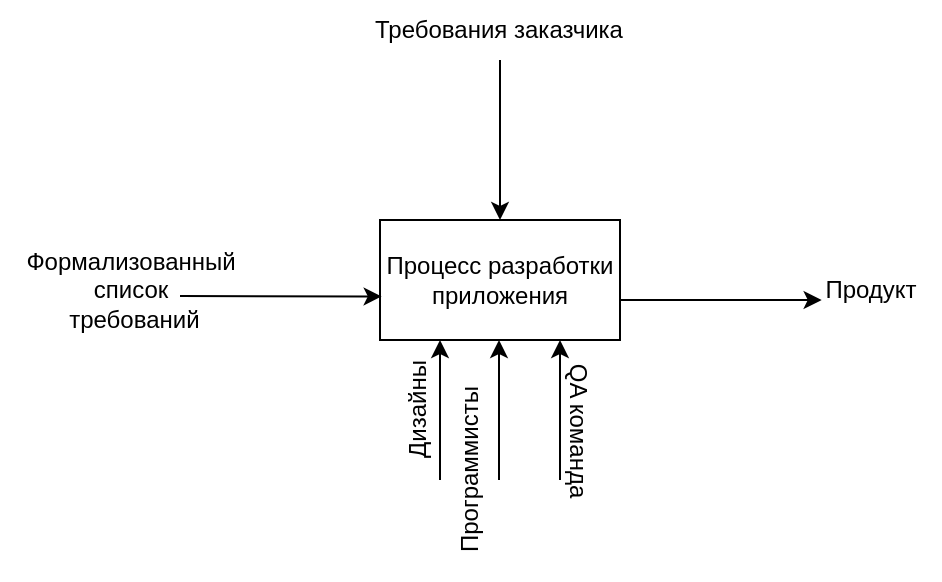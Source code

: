 <mxfile version="20.5.3" type="github" pages="8">
  <diagram id="cBB_ooI5ivimc5093uBY" name="A-0">
    <mxGraphModel dx="1038" dy="617" grid="1" gridSize="10" guides="1" tooltips="1" connect="1" arrows="1" fold="1" page="1" pageScale="1" pageWidth="827" pageHeight="1169" math="0" shadow="0">
      <root>
        <mxCell id="0" />
        <mxCell id="1" parent="0" />
        <mxCell id="PmN94VGZIEsuzir1u8pL-1" value="Процесс разработки приложения" style="rounded=0;whiteSpace=wrap;html=1;" parent="1" vertex="1">
          <mxGeometry x="330" y="230" width="120" height="60" as="geometry" />
        </mxCell>
        <mxCell id="PmN94VGZIEsuzir1u8pL-2" value="" style="endArrow=classic;html=1;rounded=1;entryX=0.007;entryY=0.637;entryDx=0;entryDy=0;entryPerimeter=0;" parent="1" target="PmN94VGZIEsuzir1u8pL-1" edge="1">
          <mxGeometry width="50" height="50" relative="1" as="geometry">
            <mxPoint x="230" y="268" as="sourcePoint" />
            <mxPoint x="440" y="290" as="targetPoint" />
          </mxGeometry>
        </mxCell>
        <mxCell id="PmN94VGZIEsuzir1u8pL-3" value="" style="endArrow=classic;html=1;rounded=1;entryX=0.007;entryY=0.637;entryDx=0;entryDy=0;entryPerimeter=0;" parent="1" edge="1">
          <mxGeometry width="50" height="50" relative="1" as="geometry">
            <mxPoint x="450" y="270" as="sourcePoint" />
            <mxPoint x="550.84" y="270" as="targetPoint" />
          </mxGeometry>
        </mxCell>
        <mxCell id="w-YKScogB9hYhl6RxX-A-1" value="" style="endArrow=classic;html=1;rounded=1;" parent="1" target="PmN94VGZIEsuzir1u8pL-1" edge="1">
          <mxGeometry width="50" height="50" relative="1" as="geometry">
            <mxPoint x="390" y="150" as="sourcePoint" />
            <mxPoint x="440" y="290" as="targetPoint" />
          </mxGeometry>
        </mxCell>
        <mxCell id="w-YKScogB9hYhl6RxX-A-2" value="" style="endArrow=classic;html=1;rounded=1;entryX=0.25;entryY=1;entryDx=0;entryDy=0;" parent="1" target="PmN94VGZIEsuzir1u8pL-1" edge="1">
          <mxGeometry width="50" height="50" relative="1" as="geometry">
            <mxPoint x="360" y="360" as="sourcePoint" />
            <mxPoint x="440" y="290" as="targetPoint" />
          </mxGeometry>
        </mxCell>
        <mxCell id="xxgmXhsjmGh9IjNg19SC-1" value="" style="endArrow=classic;html=1;rounded=1;entryX=0.25;entryY=1;entryDx=0;entryDy=0;" parent="1" edge="1">
          <mxGeometry width="50" height="50" relative="1" as="geometry">
            <mxPoint x="389.5" y="360" as="sourcePoint" />
            <mxPoint x="389.5" y="290" as="targetPoint" />
          </mxGeometry>
        </mxCell>
        <mxCell id="xxgmXhsjmGh9IjNg19SC-2" value="" style="endArrow=classic;html=1;rounded=1;entryX=0.25;entryY=1;entryDx=0;entryDy=0;" parent="1" edge="1">
          <mxGeometry width="50" height="50" relative="1" as="geometry">
            <mxPoint x="420" y="360" as="sourcePoint" />
            <mxPoint x="420" y="290" as="targetPoint" />
          </mxGeometry>
        </mxCell>
        <mxCell id="xxgmXhsjmGh9IjNg19SC-3" value="Требования заказчика" style="text;html=1;resizable=0;autosize=1;align=center;verticalAlign=middle;points=[];fillColor=none;strokeColor=none;rounded=0;" parent="1" vertex="1">
          <mxGeometry x="314" y="120" width="150" height="30" as="geometry" />
        </mxCell>
        <mxCell id="8Try-7jjwi9tiFTFW-lt-1" value="Формализованный&lt;br&gt;список&lt;br&gt;&amp;nbsp;требований" style="text;html=1;resizable=0;autosize=1;align=center;verticalAlign=middle;points=[];fillColor=none;strokeColor=none;rounded=0;" parent="1" vertex="1">
          <mxGeometry x="140" y="235" width="130" height="60" as="geometry" />
        </mxCell>
        <mxCell id="8Try-7jjwi9tiFTFW-lt-2" value="Продукт" style="text;html=1;resizable=0;autosize=1;align=center;verticalAlign=middle;points=[];fillColor=none;strokeColor=none;rounded=0;" parent="1" vertex="1">
          <mxGeometry x="540" y="250" width="70" height="30" as="geometry" />
        </mxCell>
        <mxCell id="gN8jWrqu2V_oI239ibXL-1" value="Дизайны" style="text;html=1;resizable=0;autosize=1;align=center;verticalAlign=middle;points=[];fillColor=none;strokeColor=none;rounded=0;rotation=270;" parent="1" vertex="1">
          <mxGeometry x="314" y="310" width="70" height="30" as="geometry" />
        </mxCell>
        <mxCell id="oACteAqC0q3sRl8sDnLm-1" value="Программисты" style="text;html=1;resizable=0;autosize=1;align=center;verticalAlign=middle;points=[];fillColor=none;strokeColor=none;rounded=0;rotation=270;" parent="1" vertex="1">
          <mxGeometry x="320" y="340" width="110" height="30" as="geometry" />
        </mxCell>
        <mxCell id="oACteAqC0q3sRl8sDnLm-3" value="QA команда" style="text;html=1;resizable=0;autosize=1;align=center;verticalAlign=middle;points=[];fillColor=none;strokeColor=none;rounded=0;rotation=90;" parent="1" vertex="1">
          <mxGeometry x="384" y="320" width="90" height="30" as="geometry" />
        </mxCell>
      </root>
    </mxGraphModel>
  </diagram>
  <diagram id="d5x8dhA6pELKXG6CopPJ" name="A0">
    <mxGraphModel dx="1038" dy="1786" grid="1" gridSize="10" guides="1" tooltips="1" connect="1" arrows="1" fold="1" page="1" pageScale="1" pageWidth="1327" pageHeight="1169" math="0" shadow="0">
      <root>
        <mxCell id="0" />
        <mxCell id="1" parent="0" />
        <mxCell id="j6syIAILMl9BRk4zmWQf-1" value="Oбсуждение и планирование&lt;br&gt;&amp;nbsp; &amp;nbsp; &amp;nbsp; &amp;nbsp; &amp;nbsp; &amp;nbsp; &amp;nbsp; &amp;nbsp; &amp;nbsp; &amp;nbsp; &amp;nbsp; &amp;nbsp; &amp;nbsp; &amp;nbsp; 1" style="rounded=0;whiteSpace=wrap;html=1;" parent="1" vertex="1">
          <mxGeometry x="120" y="-1060" width="120" height="60" as="geometry" />
        </mxCell>
        <mxCell id="YUuOF8b1A90oDXZzr_tI-2" value="" style="endArrow=classic;html=1;rounded=0;entryX=0.337;entryY=-0.027;entryDx=0;entryDy=0;entryPerimeter=0;" parent="1" target="j6syIAILMl9BRk4zmWQf-1" edge="1">
          <mxGeometry width="50" height="50" relative="1" as="geometry">
            <mxPoint x="160" y="-1120" as="sourcePoint" />
            <mxPoint x="440" y="-870" as="targetPoint" />
          </mxGeometry>
        </mxCell>
        <mxCell id="YUuOF8b1A90oDXZzr_tI-5" value="Дизайн и интерфейс приложения&lt;br&gt;&amp;nbsp; &amp;nbsp; &amp;nbsp; &amp;nbsp; &amp;nbsp; &amp;nbsp; &amp;nbsp; &amp;nbsp; &amp;nbsp; &amp;nbsp; &amp;nbsp; &amp;nbsp; &amp;nbsp; &amp;nbsp; 2" style="rounded=0;whiteSpace=wrap;html=1;" parent="1" vertex="1">
          <mxGeometry x="310" y="-990" width="120" height="60" as="geometry" />
        </mxCell>
        <mxCell id="YUuOF8b1A90oDXZzr_tI-6" value="" style="endArrow=classic;html=1;rounded=1;exitX=1;exitY=0.5;exitDx=0;exitDy=0;entryX=-0.007;entryY=0.373;entryDx=0;entryDy=0;entryPerimeter=0;" parent="1" source="j6syIAILMl9BRk4zmWQf-1" target="YUuOF8b1A90oDXZzr_tI-5" edge="1">
          <mxGeometry width="50" height="50" relative="1" as="geometry">
            <mxPoint x="390" y="-820" as="sourcePoint" />
            <mxPoint x="440" y="-870" as="targetPoint" />
            <Array as="points">
              <mxPoint x="270" y="-1030" />
              <mxPoint x="270" y="-968" />
            </Array>
          </mxGeometry>
        </mxCell>
        <mxCell id="YUuOF8b1A90oDXZzr_tI-8" value="" style="endArrow=classic;html=1;rounded=1;" parent="1" edge="1">
          <mxGeometry width="50" height="50" relative="1" as="geometry">
            <mxPoint x="369.5" y="-1110" as="sourcePoint" />
            <mxPoint x="369.5" y="-990" as="targetPoint" />
          </mxGeometry>
        </mxCell>
        <mxCell id="YUuOF8b1A90oDXZzr_tI-38" style="edgeStyle=orthogonalEdgeStyle;rounded=1;orthogonalLoop=1;jettySize=auto;html=1;entryX=0;entryY=0.25;entryDx=0;entryDy=0;fontSize=10;" parent="1" source="YUuOF8b1A90oDXZzr_tI-9" target="YUuOF8b1A90oDXZzr_tI-17" edge="1">
          <mxGeometry relative="1" as="geometry">
            <Array as="points">
              <mxPoint x="620" y="-960" />
              <mxPoint x="620" y="-835" />
            </Array>
          </mxGeometry>
        </mxCell>
        <mxCell id="YUuOF8b1A90oDXZzr_tI-9" value="Дизайн архитектуры приложения&lt;br&gt;&amp;nbsp; &amp;nbsp; &amp;nbsp; &amp;nbsp; &amp;nbsp; &amp;nbsp; &amp;nbsp; &amp;nbsp; &amp;nbsp; &amp;nbsp; &amp;nbsp; &amp;nbsp; &amp;nbsp; &amp;nbsp; &amp;nbsp; 3" style="rounded=0;whiteSpace=wrap;html=1;" parent="1" vertex="1">
          <mxGeometry x="490" y="-990" width="120" height="60" as="geometry" />
        </mxCell>
        <mxCell id="YUuOF8b1A90oDXZzr_tI-12" value="" style="endArrow=none;html=1;rounded=0;" parent="1" edge="1">
          <mxGeometry width="50" height="50" relative="1" as="geometry">
            <mxPoint x="160" y="-1110" as="sourcePoint" />
            <mxPoint x="370" y="-1110" as="targetPoint" />
          </mxGeometry>
        </mxCell>
        <mxCell id="YUuOF8b1A90oDXZzr_tI-13" value="" style="endArrow=classic;html=1;rounded=1;edgeStyle=orthogonalEdgeStyle;" parent="1" edge="1">
          <mxGeometry width="50" height="50" relative="1" as="geometry">
            <mxPoint x="370" y="-1110" as="sourcePoint" />
            <mxPoint x="690" y="-850" as="targetPoint" />
            <Array as="points">
              <mxPoint x="660" y="-1110" />
              <mxPoint x="660" y="-1110" />
            </Array>
          </mxGeometry>
        </mxCell>
        <mxCell id="YUuOF8b1A90oDXZzr_tI-17" value="Рассмотрение и утверждение дизайнов&lt;br&gt;&amp;nbsp; &amp;nbsp; &amp;nbsp; &amp;nbsp; &amp;nbsp; &amp;nbsp; &amp;nbsp; &amp;nbsp; &amp;nbsp; &amp;nbsp; &amp;nbsp; &amp;nbsp; &amp;nbsp; &amp;nbsp; &amp;nbsp; 4" style="rounded=0;whiteSpace=wrap;html=1;" parent="1" vertex="1">
          <mxGeometry x="640" y="-850" width="120" height="60" as="geometry" />
        </mxCell>
        <mxCell id="YUuOF8b1A90oDXZzr_tI-18" value="" style="endArrow=classic;html=1;rounded=1;exitX=1;exitY=0.5;exitDx=0;exitDy=0;entryX=0;entryY=0.5;entryDx=0;entryDy=0;" parent="1" target="YUuOF8b1A90oDXZzr_tI-17" edge="1">
          <mxGeometry width="50" height="50" relative="1" as="geometry">
            <mxPoint x="430" y="-950" as="sourcePoint" />
            <mxPoint x="509.16" y="-887.62" as="targetPoint" />
            <Array as="points">
              <mxPoint x="470" y="-950" />
              <mxPoint x="470" y="-820" />
            </Array>
          </mxGeometry>
        </mxCell>
        <mxCell id="YUuOF8b1A90oDXZzr_tI-20" value="" style="endArrow=classic;html=1;rounded=0;exitX=1;exitY=0.5;exitDx=0;exitDy=0;edgeStyle=orthogonalEdgeStyle;entryX=0.44;entryY=1.047;entryDx=0;entryDy=0;entryPerimeter=0;" parent="1" source="YUuOF8b1A90oDXZzr_tI-17" target="YUuOF8b1A90oDXZzr_tI-5" edge="1">
          <mxGeometry width="50" height="50" relative="1" as="geometry">
            <mxPoint x="770" y="-800" as="sourcePoint" />
            <mxPoint x="370" y="-750" as="targetPoint" />
            <Array as="points">
              <mxPoint x="760" y="-800" />
              <mxPoint x="820" y="-800" />
              <mxPoint x="820" y="-750" />
              <mxPoint x="363" y="-750" />
            </Array>
          </mxGeometry>
        </mxCell>
        <mxCell id="YUuOF8b1A90oDXZzr_tI-26" value="Изменения" style="text;html=1;resizable=0;autosize=1;align=center;verticalAlign=middle;points=[];fillColor=none;strokeColor=none;rounded=0;" parent="1" vertex="1">
          <mxGeometry x="350" y="-820" width="90" height="30" as="geometry" />
        </mxCell>
        <mxCell id="YUuOF8b1A90oDXZzr_tI-29" value="" style="endArrow=classic;html=1;exitX=1;exitY=0.25;exitDx=0;exitDy=0;rounded=1;entryX=0.981;entryY=1.127;entryDx=0;entryDy=0;entryPerimeter=0;" parent="1" source="YUuOF8b1A90oDXZzr_tI-17" target="YUuOF8b1A90oDXZzr_tI-30" edge="1">
          <mxGeometry width="50" height="50" relative="1" as="geometry">
            <mxPoint x="430" y="-860" as="sourcePoint" />
            <mxPoint x="140" y="-890" as="targetPoint" />
            <Array as="points">
              <mxPoint x="820" y="-835" />
              <mxPoint x="820" y="-890" />
              <mxPoint x="158" y="-890" />
            </Array>
          </mxGeometry>
        </mxCell>
        <mxCell id="YUuOF8b1A90oDXZzr_tI-30" value="&lt;font style=&quot;font-size: 10px;&quot;&gt;Изменения в требований&lt;/font&gt;" style="text;html=1;resizable=0;autosize=1;align=center;verticalAlign=middle;points=[];fillColor=none;strokeColor=none;rounded=0;rotation=270;" parent="1" vertex="1">
          <mxGeometry x="70" y="-950" width="140" height="30" as="geometry" />
        </mxCell>
        <mxCell id="YUuOF8b1A90oDXZzr_tI-32" value="" style="endArrow=classic;html=1;rounded=1;fontSize=10;exitX=0.667;exitY=1;exitDx=0;exitDy=0;exitPerimeter=0;entryX=0.667;entryY=1;entryDx=0;entryDy=0;entryPerimeter=0;" parent="1" target="YUuOF8b1A90oDXZzr_tI-9" edge="1">
          <mxGeometry width="50" height="50" relative="1" as="geometry">
            <mxPoint x="760" y="-820" as="sourcePoint" />
            <mxPoint x="480" y="-910" as="targetPoint" />
            <Array as="points">
              <mxPoint x="850" y="-820" />
              <mxPoint x="850" y="-900" />
              <mxPoint x="570" y="-900" />
            </Array>
          </mxGeometry>
        </mxCell>
        <mxCell id="YUuOF8b1A90oDXZzr_tI-35" value="окончательные дизайнерские изменения в архитектуре" style="text;html=1;resizable=0;autosize=1;align=center;verticalAlign=middle;points=[];fillColor=none;strokeColor=none;rounded=0;fontSize=10;" parent="1" vertex="1">
          <mxGeometry x="590" y="-920" width="280" height="30" as="geometry" />
        </mxCell>
        <mxCell id="YUuOF8b1A90oDXZzr_tI-39" value="" style="endArrow=classic;html=1;rounded=0;fontSize=10;entryX=0.5;entryY=1;entryDx=0;entryDy=0;" parent="1" target="j6syIAILMl9BRk4zmWQf-1" edge="1">
          <mxGeometry width="50" height="50" relative="1" as="geometry">
            <mxPoint x="180" y="-640" as="sourcePoint" />
            <mxPoint x="480" y="-920" as="targetPoint" />
            <Array as="points">
              <mxPoint x="180" y="-660" />
              <mxPoint x="180" y="-680" />
              <mxPoint x="180" y="-690" />
            </Array>
          </mxGeometry>
        </mxCell>
        <mxCell id="YUuOF8b1A90oDXZzr_tI-40" value="&lt;font style=&quot;font-size: 12px;&quot;&gt;Дизайны&lt;/font&gt;" style="text;html=1;resizable=0;autosize=1;align=center;verticalAlign=middle;points=[];fillColor=none;strokeColor=none;rounded=0;fontSize=10;" parent="1" vertex="1">
          <mxGeometry x="145" y="-640" width="70" height="30" as="geometry" />
        </mxCell>
        <mxCell id="YUuOF8b1A90oDXZzr_tI-43" value="" style="endArrow=none;html=1;rounded=1;fontSize=12;edgeStyle=entityRelationEdgeStyle;" parent="1" edge="1">
          <mxGeometry width="50" height="50" relative="1" as="geometry">
            <mxPoint x="180" y="-660" as="sourcePoint" />
            <mxPoint x="320" y="-660" as="targetPoint" />
          </mxGeometry>
        </mxCell>
        <mxCell id="YUuOF8b1A90oDXZzr_tI-45" value="" style="endArrow=classic;html=1;fontSize=12;edgeStyle=orthogonalEdgeStyle;" parent="1" edge="1">
          <mxGeometry width="50" height="50" relative="1" as="geometry">
            <mxPoint x="320" y="-660" as="sourcePoint" />
            <mxPoint x="330" y="-927" as="targetPoint" />
            <Array as="points">
              <mxPoint x="330" y="-660" />
              <mxPoint x="330" y="-927" />
            </Array>
          </mxGeometry>
        </mxCell>
        <mxCell id="YUuOF8b1A90oDXZzr_tI-46" value="" style="endArrow=classic;html=1;fontSize=12;edgeStyle=orthogonalEdgeStyle;entryX=0.5;entryY=1;entryDx=0;entryDy=0;startArrow=none;" parent="1" source="Ix8Unh2yF4nEl3ecXF4y-8" target="YUuOF8b1A90oDXZzr_tI-17" edge="1">
          <mxGeometry width="50" height="50" relative="1" as="geometry">
            <mxPoint x="330" y="-690" as="sourcePoint" />
            <mxPoint x="760" y="-720" as="targetPoint" />
            <Array as="points">
              <mxPoint x="330" y="-700" />
              <mxPoint x="700" y="-700" />
            </Array>
          </mxGeometry>
        </mxCell>
        <mxCell id="YUuOF8b1A90oDXZzr_tI-47" value="" style="endArrow=classic;html=1;fontSize=12;entryX=0.25;entryY=1;entryDx=0;entryDy=0;" parent="1" target="YUuOF8b1A90oDXZzr_tI-17" edge="1">
          <mxGeometry width="50" height="50" relative="1" as="geometry">
            <mxPoint x="670" y="-740" as="sourcePoint" />
            <mxPoint x="480" y="-920" as="targetPoint" />
          </mxGeometry>
        </mxCell>
        <mxCell id="YUuOF8b1A90oDXZzr_tI-48" value="Клиенты" style="text;html=1;resizable=0;autosize=1;align=center;verticalAlign=middle;points=[];fillColor=none;strokeColor=none;rounded=0;fontSize=12;" parent="1" vertex="1">
          <mxGeometry x="630" y="-750" width="70" height="30" as="geometry" />
        </mxCell>
        <mxCell id="YUuOF8b1A90oDXZzr_tI-49" value="Приложение программирования&lt;br&gt;&amp;nbsp; &amp;nbsp; &amp;nbsp; &amp;nbsp; &amp;nbsp; &amp;nbsp; &amp;nbsp; &amp;nbsp; &amp;nbsp; &amp;nbsp; &amp;nbsp; &amp;nbsp; &amp;nbsp; &amp;nbsp; 5" style="rounded=0;whiteSpace=wrap;html=1;" parent="1" vertex="1">
          <mxGeometry x="950" y="-850" width="120" height="60" as="geometry" />
        </mxCell>
        <mxCell id="YUuOF8b1A90oDXZzr_tI-50" value="" style="endArrow=classic;html=1;fontSize=12;entryX=0.5;entryY=0;entryDx=0;entryDy=0;" parent="1" target="YUuOF8b1A90oDXZzr_tI-49" edge="1">
          <mxGeometry width="50" height="50" relative="1" as="geometry">
            <mxPoint x="1010" y="-920" as="sourcePoint" />
            <mxPoint x="750" y="-910" as="targetPoint" />
          </mxGeometry>
        </mxCell>
        <mxCell id="YUuOF8b1A90oDXZzr_tI-52" value="" style="endArrow=classic;html=1;fontSize=12;exitX=1;exitY=0.25;exitDx=0;exitDy=0;entryX=0;entryY=0.25;entryDx=0;entryDy=0;" parent="1" source="YUuOF8b1A90oDXZzr_tI-5" target="YUuOF8b1A90oDXZzr_tI-49" edge="1">
          <mxGeometry width="50" height="50" relative="1" as="geometry">
            <mxPoint x="620" y="-860" as="sourcePoint" />
            <mxPoint x="470" y="-1050" as="targetPoint" />
            <Array as="points">
              <mxPoint x="480" y="-975" />
              <mxPoint x="480" y="-1040" />
              <mxPoint x="900" y="-1040" />
              <mxPoint x="900" y="-960" />
              <mxPoint x="900" y="-900" />
              <mxPoint x="900" y="-835" />
            </Array>
          </mxGeometry>
        </mxCell>
        <mxCell id="YUuOF8b1A90oDXZzr_tI-53" value="" style="endArrow=classic;html=1;fontSize=12;exitX=1;exitY=0.25;exitDx=0;exitDy=0;entryX=0;entryY=0.5;entryDx=0;entryDy=0;" parent="1" source="YUuOF8b1A90oDXZzr_tI-9" target="YUuOF8b1A90oDXZzr_tI-49" edge="1">
          <mxGeometry width="50" height="50" relative="1" as="geometry">
            <mxPoint x="620" y="-860" as="sourcePoint" />
            <mxPoint x="670" y="-910" as="targetPoint" />
            <Array as="points">
              <mxPoint x="870" y="-975" />
              <mxPoint x="870" y="-820" />
              <mxPoint x="920" y="-820" />
            </Array>
          </mxGeometry>
        </mxCell>
        <mxCell id="YUuOF8b1A90oDXZzr_tI-54" value="" style="endArrow=classic;html=1;fontSize=12;exitX=1;exitY=0.25;exitDx=0;exitDy=0;" parent="1" source="YUuOF8b1A90oDXZzr_tI-49" edge="1">
          <mxGeometry width="50" height="50" relative="1" as="geometry">
            <mxPoint x="620" y="-860" as="sourcePoint" />
            <mxPoint x="1110" y="-835" as="targetPoint" />
          </mxGeometry>
        </mxCell>
        <mxCell id="YUuOF8b1A90oDXZzr_tI-55" value="Продукт" style="text;html=1;resizable=0;autosize=1;align=center;verticalAlign=middle;points=[];fillColor=none;strokeColor=none;rounded=0;fontSize=12;" parent="1" vertex="1">
          <mxGeometry x="1100" y="-850" width="70" height="30" as="geometry" />
        </mxCell>
        <mxCell id="YUuOF8b1A90oDXZzr_tI-57" value="" style="endArrow=classic;html=1;fontSize=12;entryX=0.5;entryY=1;entryDx=0;entryDy=0;" parent="1" target="YUuOF8b1A90oDXZzr_tI-49" edge="1">
          <mxGeometry width="50" height="50" relative="1" as="geometry">
            <mxPoint x="1010" y="-640" as="sourcePoint" />
            <mxPoint x="580" y="-710" as="targetPoint" />
          </mxGeometry>
        </mxCell>
        <mxCell id="YUuOF8b1A90oDXZzr_tI-58" value="Программисты" style="text;html=1;resizable=0;autosize=1;align=center;verticalAlign=middle;points=[];fillColor=none;strokeColor=none;rounded=0;fontSize=12;" parent="1" vertex="1">
          <mxGeometry x="955" y="-640" width="110" height="30" as="geometry" />
        </mxCell>
        <mxCell id="YUuOF8b1A90oDXZzr_tI-59" value="" style="endArrow=classic;html=1;fontSize=12;entryX=0.25;entryY=1;entryDx=0;entryDy=0;edgeStyle=orthogonalEdgeStyle;" parent="1" target="YUuOF8b1A90oDXZzr_tI-9" edge="1">
          <mxGeometry width="50" height="50" relative="1" as="geometry">
            <mxPoint x="1010" y="-640" as="sourcePoint" />
            <mxPoint x="580" y="-710" as="targetPoint" />
            <Array as="points">
              <mxPoint x="1010" y="-680" />
              <mxPoint x="520" y="-680" />
            </Array>
          </mxGeometry>
        </mxCell>
        <mxCell id="YUuOF8b1A90oDXZzr_tI-63" value="" style="endArrow=classic;html=1;fontSize=12;rounded=1;entryX=0.75;entryY=1;entryDx=0;entryDy=0;exitX=0.5;exitY=-0.027;exitDx=0;exitDy=0;exitPerimeter=0;" parent="1" source="YUuOF8b1A90oDXZzr_tI-58" target="YUuOF8b1A90oDXZzr_tI-17" edge="1">
          <mxGeometry width="50" height="50" relative="1" as="geometry">
            <mxPoint x="1010" y="-700" as="sourcePoint" />
            <mxPoint x="580" y="-810" as="targetPoint" />
            <Array as="points">
              <mxPoint x="1010" y="-700" />
              <mxPoint x="730" y="-700" />
            </Array>
          </mxGeometry>
        </mxCell>
        <mxCell id="YUuOF8b1A90oDXZzr_tI-64" value="Гарантия качества&lt;br&gt;&amp;nbsp; &amp;nbsp; &amp;nbsp; &amp;nbsp; &amp;nbsp; &amp;nbsp; &amp;nbsp; &amp;nbsp; &amp;nbsp; &amp;nbsp; &amp;nbsp; &amp;nbsp; &amp;nbsp; &amp;nbsp; &amp;nbsp;6" style="rounded=0;whiteSpace=wrap;html=1;" parent="1" vertex="1">
          <mxGeometry x="1130" y="-740" width="120" height="60" as="geometry" />
        </mxCell>
        <mxCell id="Ix8Unh2yF4nEl3ecXF4y-1" value="" style="endArrow=classic;html=1;rounded=1;exitX=1;exitY=0.75;exitDx=0;exitDy=0;entryX=0;entryY=0.5;entryDx=0;entryDy=0;" parent="1" source="YUuOF8b1A90oDXZzr_tI-49" target="YUuOF8b1A90oDXZzr_tI-64" edge="1">
          <mxGeometry width="50" height="50" relative="1" as="geometry">
            <mxPoint x="740" y="-820" as="sourcePoint" />
            <mxPoint x="790" y="-870" as="targetPoint" />
            <Array as="points">
              <mxPoint x="1100" y="-805" />
              <mxPoint x="1100" y="-710" />
            </Array>
          </mxGeometry>
        </mxCell>
        <mxCell id="Ix8Unh2yF4nEl3ecXF4y-2" value="" style="endArrow=classic;html=1;rounded=1;exitX=1;exitY=0.75;exitDx=0;exitDy=0;entryX=0;entryY=0.75;entryDx=0;entryDy=0;" parent="1" source="YUuOF8b1A90oDXZzr_tI-64" target="YUuOF8b1A90oDXZzr_tI-49" edge="1">
          <mxGeometry width="50" height="50" relative="1" as="geometry">
            <mxPoint x="740" y="-820" as="sourcePoint" />
            <mxPoint x="890" y="-800" as="targetPoint" />
            <Array as="points">
              <mxPoint x="1280" y="-695" />
              <mxPoint x="1280" y="-650" />
              <mxPoint x="1110" y="-650" />
              <mxPoint x="920" y="-650" />
              <mxPoint x="920" y="-760" />
              <mxPoint x="920" y="-805" />
            </Array>
          </mxGeometry>
        </mxCell>
        <mxCell id="Ix8Unh2yF4nEl3ecXF4y-3" value="Отчеты об общиках" style="text;html=1;resizable=0;autosize=1;align=center;verticalAlign=middle;points=[];fillColor=none;strokeColor=none;rounded=0;" parent="1" vertex="1">
          <mxGeometry x="1180" y="-660" width="130" height="30" as="geometry" />
        </mxCell>
        <mxCell id="Ix8Unh2yF4nEl3ecXF4y-5" value="" style="endArrow=classic;html=1;rounded=1;entryX=0.25;entryY=1;entryDx=0;entryDy=0;" parent="1" target="YUuOF8b1A90oDXZzr_tI-64" edge="1">
          <mxGeometry width="50" height="50" relative="1" as="geometry">
            <mxPoint x="1160" y="-620" as="sourcePoint" />
            <mxPoint x="790" y="-870" as="targetPoint" />
          </mxGeometry>
        </mxCell>
        <mxCell id="Ix8Unh2yF4nEl3ecXF4y-6" value="QA команда" style="text;html=1;resizable=0;autosize=1;align=center;verticalAlign=middle;points=[];fillColor=none;strokeColor=none;rounded=0;" parent="1" vertex="1">
          <mxGeometry x="1120" y="-620" width="90" height="30" as="geometry" />
        </mxCell>
        <mxCell id="Ix8Unh2yF4nEl3ecXF4y-7" value="Стандарты программирования" style="text;html=1;resizable=0;autosize=1;align=center;verticalAlign=middle;points=[];fillColor=none;strokeColor=none;rounded=0;" parent="1" vertex="1">
          <mxGeometry x="920" y="-950" width="200" height="30" as="geometry" />
        </mxCell>
        <mxCell id="Ix8Unh2yF4nEl3ecXF4y-9" value="Дизайны" style="text;html=1;resizable=0;autosize=1;align=center;verticalAlign=middle;points=[];fillColor=none;strokeColor=none;rounded=0;" parent="1" vertex="1">
          <mxGeometry x="530" y="-850" width="70" height="30" as="geometry" />
        </mxCell>
        <mxCell id="Ix8Unh2yF4nEl3ecXF4y-10" value="Senior программисты" style="text;html=1;resizable=0;autosize=1;align=center;verticalAlign=middle;points=[];fillColor=none;strokeColor=none;rounded=0;" parent="1" vertex="1">
          <mxGeometry x="780" y="-725" width="140" height="30" as="geometry" />
        </mxCell>
        <mxCell id="Ix8Unh2yF4nEl3ecXF4y-11" value="Требования заказчика" style="text;html=1;resizable=0;autosize=1;align=center;verticalAlign=middle;points=[];fillColor=none;strokeColor=none;rounded=0;" parent="1" vertex="1">
          <mxGeometry x="90" y="-1150" width="150" height="30" as="geometry" />
        </mxCell>
        <mxCell id="Ix8Unh2yF4nEl3ecXF4y-12" value="Формализованный&lt;br&gt;список&lt;br&gt;&amp;nbsp;требований" style="text;html=1;resizable=0;autosize=1;align=center;verticalAlign=middle;points=[];fillColor=none;strokeColor=none;rounded=0;" parent="1" vertex="1">
          <mxGeometry y="-1050" width="130" height="60" as="geometry" />
        </mxCell>
        <mxCell id="Ix8Unh2yF4nEl3ecXF4y-16" value="" style="endArrow=classic;html=1;rounded=1;entryX=0;entryY=0.75;entryDx=0;entryDy=0;" parent="1" target="j6syIAILMl9BRk4zmWQf-1" edge="1">
          <mxGeometry width="50" height="50" relative="1" as="geometry">
            <mxPoint x="100" y="-1015" as="sourcePoint" />
            <mxPoint x="100" y="-1070" as="targetPoint" />
          </mxGeometry>
        </mxCell>
        <mxCell id="Ix8Unh2yF4nEl3ecXF4y-17" value="" style="endArrow=classic;html=1;rounded=1;entryX=0.25;entryY=0;entryDx=0;entryDy=0;" parent="1" target="YUuOF8b1A90oDXZzr_tI-5" edge="1">
          <mxGeometry width="50" height="50" relative="1" as="geometry">
            <mxPoint x="340" y="-1050" as="sourcePoint" />
            <mxPoint x="450" y="-890" as="targetPoint" />
          </mxGeometry>
        </mxCell>
        <mxCell id="Ix8Unh2yF4nEl3ecXF4y-18" value="Стандарты рисования" style="text;html=1;resizable=0;autosize=1;align=center;verticalAlign=middle;points=[];fillColor=none;strokeColor=none;rounded=0;" parent="1" vertex="1">
          <mxGeometry x="230" y="-1070" width="150" height="30" as="geometry" />
        </mxCell>
        <mxCell id="Ix8Unh2yF4nEl3ecXF4y-19" value="" style="endArrow=classic;html=1;rounded=1;entryX=0.25;entryY=0;entryDx=0;entryDy=0;" parent="1" target="YUuOF8b1A90oDXZzr_tI-9" edge="1">
          <mxGeometry width="50" height="50" relative="1" as="geometry">
            <mxPoint x="520" y="-1010" as="sourcePoint" />
            <mxPoint x="450" y="-890" as="targetPoint" />
          </mxGeometry>
        </mxCell>
        <mxCell id="Ix8Unh2yF4nEl3ecXF4y-20" value="Стандары архитектуры" style="text;html=1;resizable=0;autosize=1;align=center;verticalAlign=middle;points=[];fillColor=none;strokeColor=none;rounded=0;" parent="1" vertex="1">
          <mxGeometry x="475" y="-1030" width="150" height="30" as="geometry" />
        </mxCell>
        <mxCell id="Ix8Unh2yF4nEl3ecXF4y-8" value="Senior дизайны" style="text;html=1;resizable=0;autosize=1;align=center;verticalAlign=middle;points=[];fillColor=none;strokeColor=none;rounded=0;" parent="1" vertex="1">
          <mxGeometry x="365" y="-725" width="110" height="30" as="geometry" />
        </mxCell>
        <mxCell id="Ix8Unh2yF4nEl3ecXF4y-21" value="" style="endArrow=none;html=1;fontSize=12;edgeStyle=orthogonalEdgeStyle;" parent="1" edge="1">
          <mxGeometry width="50" height="50" relative="1" as="geometry">
            <mxPoint x="330" y="-700" as="sourcePoint" />
            <mxPoint x="420" y="-700" as="targetPoint" />
            <Array as="points">
              <mxPoint x="420" y="-700" />
            </Array>
          </mxGeometry>
        </mxCell>
      </root>
    </mxGraphModel>
  </diagram>
  <diagram id="jubx_7-UBZ9nvh2wh0hI" name="A1">
    <mxGraphModel dx="1038" dy="617" grid="1" gridSize="10" guides="1" tooltips="1" connect="1" arrows="1" fold="1" page="1" pageScale="1" pageWidth="1200" pageHeight="1600" math="0" shadow="0">
      <root>
        <mxCell id="0" />
        <mxCell id="1" parent="0" />
        <mxCell id="hoojmMAQGO4OPiHnedDs-1" value="Анализ требований" style="rounded=0;whiteSpace=wrap;html=1;" parent="1" vertex="1">
          <mxGeometry x="150" y="110" width="120" height="60" as="geometry" />
        </mxCell>
        <mxCell id="uKyN2it4PXBQFLZScQ8J-1" value="Предоставление решения и направления для разработки" style="rounded=0;whiteSpace=wrap;html=1;" parent="1" vertex="1">
          <mxGeometry x="330" y="180" width="120" height="60" as="geometry" />
        </mxCell>
        <mxCell id="J5BnJfa1GSYtL36fkK4N-1" value="Рассмотрение и оценки" style="rounded=0;whiteSpace=wrap;html=1;" parent="1" vertex="1">
          <mxGeometry x="510" y="180" width="120" height="60" as="geometry" />
        </mxCell>
        <mxCell id="J5BnJfa1GSYtL36fkK4N-2" value="Определение общую модель разработки" style="rounded=0;whiteSpace=wrap;html=1;" parent="1" vertex="1">
          <mxGeometry x="730" y="260" width="120" height="60" as="geometry" />
        </mxCell>
        <mxCell id="oKO29GpoWd24TOZcGf6x-1" value="&lt;span style=&quot;color: rgb(0, 0, 0); font-family: Helvetica; font-size: 12px; font-style: normal; font-variant-ligatures: normal; font-variant-caps: normal; font-weight: 400; letter-spacing: normal; orphans: 2; text-align: center; text-indent: 0px; text-transform: none; widows: 2; word-spacing: 0px; -webkit-text-stroke-width: 0px; background-color: rgb(248, 249, 250); text-decoration-thickness: initial; text-decoration-style: initial; text-decoration-color: initial; float: none; display: inline !important;&quot;&gt;Формализованный&lt;/span&gt;&lt;br style=&quot;color: rgb(0, 0, 0); font-family: Helvetica; font-size: 12px; font-style: normal; font-variant-ligatures: normal; font-variant-caps: normal; font-weight: 400; letter-spacing: normal; orphans: 2; text-align: center; text-indent: 0px; text-transform: none; widows: 2; word-spacing: 0px; -webkit-text-stroke-width: 0px; background-color: rgb(248, 249, 250); text-decoration-thickness: initial; text-decoration-style: initial; text-decoration-color: initial;&quot;&gt;&lt;span style=&quot;color: rgb(0, 0, 0); font-family: Helvetica; font-size: 12px; font-style: normal; font-variant-ligatures: normal; font-variant-caps: normal; font-weight: 400; letter-spacing: normal; orphans: 2; text-align: center; text-indent: 0px; text-transform: none; widows: 2; word-spacing: 0px; -webkit-text-stroke-width: 0px; background-color: rgb(248, 249, 250); text-decoration-thickness: initial; text-decoration-style: initial; text-decoration-color: initial; float: none; display: inline !important;&quot;&gt;список&lt;/span&gt;&lt;br style=&quot;color: rgb(0, 0, 0); font-family: Helvetica; font-size: 12px; font-style: normal; font-variant-ligatures: normal; font-variant-caps: normal; font-weight: 400; letter-spacing: normal; orphans: 2; text-align: center; text-indent: 0px; text-transform: none; widows: 2; word-spacing: 0px; -webkit-text-stroke-width: 0px; background-color: rgb(248, 249, 250); text-decoration-thickness: initial; text-decoration-style: initial; text-decoration-color: initial;&quot;&gt;&lt;span style=&quot;color: rgb(0, 0, 0); font-family: Helvetica; font-size: 12px; font-style: normal; font-variant-ligatures: normal; font-variant-caps: normal; font-weight: 400; letter-spacing: normal; orphans: 2; text-align: center; text-indent: 0px; text-transform: none; widows: 2; word-spacing: 0px; -webkit-text-stroke-width: 0px; background-color: rgb(248, 249, 250); text-decoration-thickness: initial; text-decoration-style: initial; text-decoration-color: initial; float: none; display: inline !important;&quot;&gt;&amp;nbsp;требований&lt;/span&gt;" style="text;whiteSpace=wrap;html=1;" parent="1" vertex="1">
          <mxGeometry x="10" y="105" width="110" height="70" as="geometry" />
        </mxCell>
        <mxCell id="oKO29GpoWd24TOZcGf6x-2" value="" style="endArrow=classic;html=1;rounded=0;exitX=1;exitY=0.5;exitDx=0;exitDy=0;entryX=0;entryY=0.5;entryDx=0;entryDy=0;" parent="1" source="oKO29GpoWd24TOZcGf6x-1" target="hoojmMAQGO4OPiHnedDs-1" edge="1">
          <mxGeometry width="50" height="50" relative="1" as="geometry">
            <mxPoint x="170" y="210" as="sourcePoint" />
            <mxPoint x="440" y="300" as="targetPoint" />
          </mxGeometry>
        </mxCell>
        <mxCell id="YPAok5rbFZAoHkr0AkSZ-2" value="" style="endArrow=classic;html=1;rounded=1;exitX=1;exitY=0.5;exitDx=0;exitDy=0;entryX=0;entryY=0.5;entryDx=0;entryDy=0;" parent="1" source="hoojmMAQGO4OPiHnedDs-1" target="uKyN2it4PXBQFLZScQ8J-1" edge="1">
          <mxGeometry width="50" height="50" relative="1" as="geometry">
            <mxPoint x="390" y="340" as="sourcePoint" />
            <mxPoint x="440" y="290" as="targetPoint" />
            <Array as="points">
              <mxPoint x="290" y="140" />
              <mxPoint x="290" y="210" />
            </Array>
          </mxGeometry>
        </mxCell>
        <mxCell id="cTvkqvE1S6DfVKvRjDOf-1" value="" style="endArrow=classic;html=1;rounded=1;exitX=1;exitY=0.5;exitDx=0;exitDy=0;entryX=0;entryY=0.5;entryDx=0;entryDy=0;" parent="1" source="uKyN2it4PXBQFLZScQ8J-1" target="J5BnJfa1GSYtL36fkK4N-1" edge="1">
          <mxGeometry width="50" height="50" relative="1" as="geometry">
            <mxPoint x="390" y="340" as="sourcePoint" />
            <mxPoint x="440" y="290" as="targetPoint" />
          </mxGeometry>
        </mxCell>
        <mxCell id="cTvkqvE1S6DfVKvRjDOf-2" value="" style="endArrow=classic;html=1;rounded=1;exitX=1;exitY=0.5;exitDx=0;exitDy=0;" parent="1" source="J5BnJfa1GSYtL36fkK4N-1" edge="1">
          <mxGeometry width="50" height="50" relative="1" as="geometry">
            <mxPoint x="370" y="340" as="sourcePoint" />
            <mxPoint x="730" y="310" as="targetPoint" />
            <Array as="points">
              <mxPoint x="680" y="210" />
              <mxPoint x="680" y="310" />
              <mxPoint x="710" y="310" />
            </Array>
          </mxGeometry>
        </mxCell>
        <mxCell id="tOCh8mjR3uT2_w8k-ps4-1" value="" style="endArrow=classic;html=1;rounded=1;exitX=1;exitY=0.5;exitDx=0;exitDy=0;" parent="1" source="J5BnJfa1GSYtL36fkK4N-2" edge="1">
          <mxGeometry width="50" height="50" relative="1" as="geometry">
            <mxPoint x="370" y="340" as="sourcePoint" />
            <mxPoint x="871.6" y="290" as="targetPoint" />
          </mxGeometry>
        </mxCell>
        <mxCell id="tOCh8mjR3uT2_w8k-ps4-2" value="модель для дизайна" style="text;whiteSpace=wrap;html=1;" parent="1" vertex="1">
          <mxGeometry x="880" y="270" width="150" height="40" as="geometry" />
        </mxCell>
        <mxCell id="uGUs6FPll6XDm90TMFwn-1" value="" style="endArrow=classic;html=1;rounded=1;entryX=0.417;entryY=1;entryDx=0;entryDy=0;entryPerimeter=0;" parent="1" target="uKyN2it4PXBQFLZScQ8J-1" edge="1">
          <mxGeometry width="50" height="50" relative="1" as="geometry">
            <mxPoint x="380" y="440" as="sourcePoint" />
            <mxPoint x="470" y="390" as="targetPoint" />
          </mxGeometry>
        </mxCell>
        <mxCell id="uGUs6FPll6XDm90TMFwn-2" value="" style="endArrow=classic;html=1;rounded=1;entryX=0.5;entryY=1;entryDx=0;entryDy=0;" parent="1" target="J5BnJfa1GSYtL36fkK4N-1" edge="1">
          <mxGeometry width="50" height="50" relative="1" as="geometry">
            <mxPoint x="380" y="440" as="sourcePoint" />
            <mxPoint x="470" y="390" as="targetPoint" />
            <Array as="points">
              <mxPoint x="380" y="360" />
              <mxPoint x="570" y="360" />
            </Array>
          </mxGeometry>
        </mxCell>
        <mxCell id="DuX6FvhQzV8nzPqnXug--1" value="&lt;span style=&quot;color: rgb(0, 0, 0); font-family: Helvetica; font-size: 12px; font-style: normal; font-variant-ligatures: normal; font-variant-caps: normal; font-weight: 400; letter-spacing: normal; orphans: 2; text-align: center; text-indent: 0px; text-transform: none; widows: 2; word-spacing: 0px; -webkit-text-stroke-width: 0px; background-color: rgb(248, 249, 250); text-decoration-thickness: initial; text-decoration-style: initial; text-decoration-color: initial; float: none; display: inline !important;&quot;&gt;Дизайны&lt;/span&gt;" style="text;whiteSpace=wrap;html=1;" parent="1" vertex="1">
          <mxGeometry x="360" y="430" width="80" height="40" as="geometry" />
        </mxCell>
        <mxCell id="1GoeepX9JIkP3rxTssbj-1" value="&lt;span style=&quot;color: rgb(0, 0, 0); font-family: Helvetica; font-size: 12px; font-style: normal; font-variant-ligatures: normal; font-variant-caps: normal; font-weight: 400; letter-spacing: normal; orphans: 2; text-align: center; text-indent: 0px; text-transform: none; widows: 2; word-spacing: 0px; -webkit-text-stroke-width: 0px; background-color: rgb(248, 249, 250); text-decoration-thickness: initial; text-decoration-style: initial; text-decoration-color: initial; float: none; display: inline !important;&quot;&gt;Требования заказчика&lt;/span&gt;" style="text;whiteSpace=wrap;html=1;" parent="1" vertex="1">
          <mxGeometry x="130" y="30" width="160" height="40" as="geometry" />
        </mxCell>
        <mxCell id="1GoeepX9JIkP3rxTssbj-2" value="" style="endArrow=classic;html=1;rounded=1;" parent="1" source="1GoeepX9JIkP3rxTssbj-1" target="hoojmMAQGO4OPiHnedDs-1" edge="1">
          <mxGeometry width="50" height="50" relative="1" as="geometry">
            <mxPoint x="420" y="340" as="sourcePoint" />
            <mxPoint x="470" y="290" as="targetPoint" />
          </mxGeometry>
        </mxCell>
        <mxCell id="2TIZdbPeJuXzpQqeRiOI-1" value="&lt;span style=&quot;color: rgb(0, 0, 0); font-family: Helvetica; font-style: normal; font-variant-ligatures: normal; font-variant-caps: normal; font-weight: 400; letter-spacing: normal; orphans: 2; text-align: center; text-indent: 0px; text-transform: none; widows: 2; word-spacing: 0px; -webkit-text-stroke-width: 0px; background-color: rgb(248, 249, 250); text-decoration-thickness: initial; text-decoration-style: initial; text-decoration-color: initial; float: none; display: inline !important;&quot;&gt;&lt;font style=&quot;font-size: 12px;&quot;&gt;Изменения в требований&lt;/font&gt;&lt;/span&gt;" style="text;whiteSpace=wrap;html=1;" parent="1" vertex="1">
          <mxGeometry x="135" y="430" width="150" height="40" as="geometry" />
        </mxCell>
        <mxCell id="2TIZdbPeJuXzpQqeRiOI-2" value="" style="endArrow=classic;html=1;rounded=1;fontSize=12;exitX=0.5;exitY=0;exitDx=0;exitDy=0;entryX=0.5;entryY=1;entryDx=0;entryDy=0;" parent="1" source="2TIZdbPeJuXzpQqeRiOI-1" target="hoojmMAQGO4OPiHnedDs-1" edge="1">
          <mxGeometry width="50" height="50" relative="1" as="geometry">
            <mxPoint x="460" y="340" as="sourcePoint" />
            <mxPoint x="510" y="290" as="targetPoint" />
          </mxGeometry>
        </mxCell>
        <mxCell id="4eKvdHAYsw80qlgFX8s3-1" value="" style="endArrow=classic;html=1;rounded=1;fontSize=12;entryX=0.5;entryY=0;entryDx=0;entryDy=0;" parent="1" target="uKyN2it4PXBQFLZScQ8J-1" edge="1">
          <mxGeometry width="50" height="50" relative="1" as="geometry">
            <mxPoint x="210" y="70" as="sourcePoint" />
            <mxPoint x="510" y="290" as="targetPoint" />
            <Array as="points">
              <mxPoint x="210" y="90" />
              <mxPoint x="390" y="90" />
            </Array>
          </mxGeometry>
        </mxCell>
        <mxCell id="4eKvdHAYsw80qlgFX8s3-2" value="Лучшее направление разработки" style="text;whiteSpace=wrap;html=1;fontSize=12;" parent="1" vertex="1">
          <mxGeometry x="600" y="240" width="70" height="40" as="geometry" />
        </mxCell>
        <mxCell id="cVgqF-f8w8RqIE2dU1G7-1" value="" style="endArrow=classic;html=1;rounded=1;fontSize=12;exitX=0.5;exitY=0;exitDx=0;exitDy=0;entryX=0.25;entryY=1;entryDx=0;entryDy=0;" parent="1" source="2TIZdbPeJuXzpQqeRiOI-1" target="uKyN2it4PXBQFLZScQ8J-1" edge="1">
          <mxGeometry width="50" height="50" relative="1" as="geometry">
            <mxPoint x="470" y="250" as="sourcePoint" />
            <mxPoint x="520" y="200" as="targetPoint" />
            <Array as="points">
              <mxPoint x="210" y="360" />
              <mxPoint x="360" y="360" />
            </Array>
          </mxGeometry>
        </mxCell>
      </root>
    </mxGraphModel>
  </diagram>
  <diagram id="1G0SxyPVUd2_wMhs3225" name="A2">
    <mxGraphModel dx="1038" dy="617" grid="1" gridSize="10" guides="1" tooltips="1" connect="1" arrows="1" fold="1" page="1" pageScale="1" pageWidth="1200" pageHeight="1600" math="0" shadow="0">
      <root>
        <mxCell id="0" />
        <mxCell id="1" parent="0" />
        <mxCell id="pS73z3z9h6Nu7cjo9TOF-1" value="Построение каркаса&lt;br&gt;(Wireframing)" style="rounded=0;whiteSpace=wrap;html=1;" vertex="1" parent="1">
          <mxGeometry x="170" y="140" width="120" height="60" as="geometry" />
        </mxCell>
        <mxCell id="pS73z3z9h6Nu7cjo9TOF-2" value="Построение UX-прототипы" style="rounded=0;whiteSpace=wrap;html=1;" vertex="1" parent="1">
          <mxGeometry x="350" y="190" width="120" height="60" as="geometry" />
        </mxCell>
        <mxCell id="pS73z3z9h6Nu7cjo9TOF-3" value="Создание UI" style="rounded=0;whiteSpace=wrap;html=1;" vertex="1" parent="1">
          <mxGeometry x="570" y="250" width="120" height="60" as="geometry" />
        </mxCell>
        <mxCell id="2pf2whw3WJlYXXCxkcaa-7" style="edgeStyle=orthogonalEdgeStyle;rounded=1;orthogonalLoop=1;jettySize=auto;html=1;entryX=0;entryY=0.5;entryDx=0;entryDy=0;fontSize=12;" edge="1" parent="1" source="pS73z3z9h6Nu7cjo9TOF-4" target="tsk_an6uxv3ggWNTqFnK-1">
          <mxGeometry relative="1" as="geometry" />
        </mxCell>
        <mxCell id="pS73z3z9h6Nu7cjo9TOF-4" value="Завершение дизайна" style="rounded=0;whiteSpace=wrap;html=1;" vertex="1" parent="1">
          <mxGeometry x="830" y="290" width="120" height="60" as="geometry" />
        </mxCell>
        <mxCell id="07qSU9EBgNY9u4EItNMs-1" value="" style="endArrow=classic;html=1;rounded=0;entryX=0;entryY=0.5;entryDx=0;entryDy=0;" edge="1" parent="1" target="pS73z3z9h6Nu7cjo9TOF-1">
          <mxGeometry width="50" height="50" relative="1" as="geometry">
            <mxPoint x="80" y="170" as="sourcePoint" />
            <mxPoint x="560" y="270" as="targetPoint" />
          </mxGeometry>
        </mxCell>
        <mxCell id="07qSU9EBgNY9u4EItNMs-3" value="" style="endArrow=classic;html=1;rounded=1;exitX=1;exitY=0.5;exitDx=0;exitDy=0;entryX=0;entryY=0.75;entryDx=0;entryDy=0;" edge="1" parent="1" source="pS73z3z9h6Nu7cjo9TOF-1" target="pS73z3z9h6Nu7cjo9TOF-2">
          <mxGeometry width="50" height="50" relative="1" as="geometry">
            <mxPoint x="510" y="320" as="sourcePoint" />
            <mxPoint x="560" y="270" as="targetPoint" />
            <Array as="points">
              <mxPoint x="310" y="170" />
              <mxPoint x="310" y="235" />
            </Array>
          </mxGeometry>
        </mxCell>
        <mxCell id="07qSU9EBgNY9u4EItNMs-4" value="" style="endArrow=classic;html=1;rounded=1;exitX=1;exitY=0.75;exitDx=0;exitDy=0;entryX=0;entryY=0.5;entryDx=0;entryDy=0;" edge="1" parent="1" source="pS73z3z9h6Nu7cjo9TOF-2" target="pS73z3z9h6Nu7cjo9TOF-3">
          <mxGeometry width="50" height="50" relative="1" as="geometry">
            <mxPoint x="510" y="320" as="sourcePoint" />
            <mxPoint x="560" y="270" as="targetPoint" />
            <Array as="points">
              <mxPoint x="510" y="235" />
              <mxPoint x="510" y="280" />
            </Array>
          </mxGeometry>
        </mxCell>
        <mxCell id="07qSU9EBgNY9u4EItNMs-5" value="" style="endArrow=classic;html=1;rounded=1;exitX=1;exitY=0.75;exitDx=0;exitDy=0;entryX=0;entryY=0.75;entryDx=0;entryDy=0;" edge="1" parent="1" source="pS73z3z9h6Nu7cjo9TOF-3" target="pS73z3z9h6Nu7cjo9TOF-4">
          <mxGeometry width="50" height="50" relative="1" as="geometry">
            <mxPoint x="510" y="320" as="sourcePoint" />
            <mxPoint x="560" y="270" as="targetPoint" />
            <Array as="points">
              <mxPoint x="730" y="295" />
              <mxPoint x="730" y="335" />
            </Array>
          </mxGeometry>
        </mxCell>
        <mxCell id="rW84yFv_wjLtPhwB8-uX-1" value="" style="endArrow=classic;html=1;rounded=1;entryX=0.25;entryY=1;entryDx=0;entryDy=0;" edge="1" parent="1" target="pS73z3z9h6Nu7cjo9TOF-1">
          <mxGeometry width="50" height="50" relative="1" as="geometry">
            <mxPoint x="200" y="510" as="sourcePoint" />
            <mxPoint x="560" y="270" as="targetPoint" />
          </mxGeometry>
        </mxCell>
        <mxCell id="rW84yFv_wjLtPhwB8-uX-2" value="" style="endArrow=classic;html=1;rounded=1;entryX=0.25;entryY=1;entryDx=0;entryDy=0;" edge="1" parent="1" target="pS73z3z9h6Nu7cjo9TOF-2">
          <mxGeometry width="50" height="50" relative="1" as="geometry">
            <mxPoint x="200" y="510" as="sourcePoint" />
            <mxPoint x="560" y="270" as="targetPoint" />
            <Array as="points">
              <mxPoint x="200" y="430" />
              <mxPoint x="380" y="430" />
            </Array>
          </mxGeometry>
        </mxCell>
        <mxCell id="rW84yFv_wjLtPhwB8-uX-3" value="" style="endArrow=classic;html=1;rounded=1;entryX=0.4;entryY=1.037;entryDx=0;entryDy=0;entryPerimeter=0;" edge="1" parent="1" target="pS73z3z9h6Nu7cjo9TOF-3">
          <mxGeometry width="50" height="50" relative="1" as="geometry">
            <mxPoint x="200" y="510" as="sourcePoint" />
            <mxPoint x="560" y="270" as="targetPoint" />
            <Array as="points">
              <mxPoint x="200" y="430" />
              <mxPoint x="620" y="430" />
            </Array>
          </mxGeometry>
        </mxCell>
        <mxCell id="ev7s50mdPY_tnJmBbqKp-1" value="&lt;span style=&quot;color: rgb(0, 0, 0); font-family: Helvetica; font-size: 12px; font-style: normal; font-variant-ligatures: normal; font-variant-caps: normal; font-weight: 400; letter-spacing: normal; orphans: 2; text-align: center; text-indent: 0px; text-transform: none; widows: 2; word-spacing: 0px; -webkit-text-stroke-width: 0px; background-color: rgb(248, 249, 250); text-decoration-thickness: initial; text-decoration-style: initial; text-decoration-color: initial; float: none; display: inline !important;&quot;&gt;Дизайны&lt;/span&gt;" style="text;whiteSpace=wrap;html=1;" vertex="1" parent="1">
          <mxGeometry x="170" y="510" width="80" height="40" as="geometry" />
        </mxCell>
        <mxCell id="ev7s50mdPY_tnJmBbqKp-2" value="Senior дизайны" style="text;html=1;resizable=0;autosize=1;align=center;verticalAlign=middle;points=[];fillColor=none;strokeColor=none;rounded=0;" vertex="1" parent="1">
          <mxGeometry x="330" y="430" width="110" height="30" as="geometry" />
        </mxCell>
        <mxCell id="53mS7lcXBtHoMEvHxchL-1" value="" style="endArrow=classic;html=1;rounded=1;fontSize=15;entryX=0.907;entryY=1.017;entryDx=0;entryDy=0;entryPerimeter=0;" edge="1" parent="1" target="pS73z3z9h6Nu7cjo9TOF-1">
          <mxGeometry width="50" height="50" relative="1" as="geometry">
            <mxPoint x="280" y="510" as="sourcePoint" />
            <mxPoint x="250" y="200" as="targetPoint" />
            <Array as="points">
              <mxPoint x="280" y="310" />
            </Array>
          </mxGeometry>
        </mxCell>
        <mxCell id="RteEwyM2_XLbmflHGmey-1" value="&lt;span style=&quot;color: rgb(0, 0, 0); font-family: Helvetica; font-size: 12px; font-style: normal; font-variant-ligatures: normal; font-variant-caps: normal; font-weight: 400; letter-spacing: normal; orphans: 2; text-align: center; text-indent: 0px; text-transform: none; widows: 2; word-spacing: 0px; -webkit-text-stroke-width: 0px; background-color: rgb(248, 249, 250); text-decoration-thickness: initial; text-decoration-style: initial; text-decoration-color: initial; float: none; display: inline !important;&quot;&gt;Изменения&lt;/span&gt;" style="text;whiteSpace=wrap;html=1;fontSize=15;" vertex="1" parent="1">
          <mxGeometry x="260" y="510" width="100" height="40" as="geometry" />
        </mxCell>
        <mxCell id="GDlC-LLQvlSSO2vxj6tx-1" value="" style="endArrow=classic;html=1;rounded=1;fontSize=15;exitX=1;exitY=0.25;exitDx=0;exitDy=0;" edge="1" parent="1" source="pS73z3z9h6Nu7cjo9TOF-3">
          <mxGeometry width="50" height="50" relative="1" as="geometry">
            <mxPoint x="510" y="320" as="sourcePoint" />
            <mxPoint x="980" y="265" as="targetPoint" />
          </mxGeometry>
        </mxCell>
        <mxCell id="tsk_an6uxv3ggWNTqFnK-1" value="&lt;font style=&quot;font-size: 12px;&quot;&gt;команда программистов&lt;/font&gt;" style="text;whiteSpace=wrap;html=1;fontSize=15;" vertex="1" parent="1">
          <mxGeometry x="980" y="300" width="200" height="40" as="geometry" />
        </mxCell>
        <mxCell id="tsk_an6uxv3ggWNTqFnK-2" value="команда проверки дизайна" style="text;whiteSpace=wrap;html=1;fontSize=12;" vertex="1" parent="1">
          <mxGeometry x="980" y="250" width="170" height="40" as="geometry" />
        </mxCell>
        <mxCell id="ojrY4429bpQA-QgHAoWV-1" value="" style="endArrow=classic;html=1;rounded=1;fontSize=12;entryX=0.5;entryY=0;entryDx=0;entryDy=0;" edge="1" parent="1" target="pS73z3z9h6Nu7cjo9TOF-1">
          <mxGeometry width="50" height="50" relative="1" as="geometry">
            <mxPoint x="230" y="50" as="sourcePoint" />
            <mxPoint x="550" y="250" as="targetPoint" />
          </mxGeometry>
        </mxCell>
        <mxCell id="35smb28I5fIR-xe-jEQP-2" value="" style="endArrow=classic;html=1;rounded=1;fontSize=12;entryX=0.25;entryY=0;entryDx=0;entryDy=0;" edge="1" parent="1" target="pS73z3z9h6Nu7cjo9TOF-2">
          <mxGeometry width="50" height="50" relative="1" as="geometry">
            <mxPoint x="230" y="50" as="sourcePoint" />
            <mxPoint x="560" y="270" as="targetPoint" />
            <Array as="points">
              <mxPoint x="230" y="100" />
              <mxPoint x="380" y="100" />
            </Array>
          </mxGeometry>
        </mxCell>
        <mxCell id="35smb28I5fIR-xe-jEQP-3" value="" style="endArrow=classic;html=1;rounded=1;fontSize=12;entryX=0.4;entryY=-0.07;entryDx=0;entryDy=0;entryPerimeter=0;" edge="1" parent="1" target="pS73z3z9h6Nu7cjo9TOF-3">
          <mxGeometry width="50" height="50" relative="1" as="geometry">
            <mxPoint x="230" y="60" as="sourcePoint" />
            <mxPoint x="560" y="270" as="targetPoint" />
            <Array as="points">
              <mxPoint x="230" y="100" />
              <mxPoint x="620" y="100" />
            </Array>
          </mxGeometry>
        </mxCell>
        <mxCell id="iAXp8iHRfVFZLUmUAjGk-1" value="&lt;span style=&quot;color: rgb(0, 0, 0); font-family: Helvetica; font-size: 12px; font-style: normal; font-variant-ligatures: normal; font-variant-caps: normal; font-weight: 400; letter-spacing: normal; orphans: 2; text-align: center; text-indent: 0px; text-transform: none; widows: 2; word-spacing: 0px; -webkit-text-stroke-width: 0px; background-color: rgb(248, 249, 250); text-decoration-thickness: initial; text-decoration-style: initial; text-decoration-color: initial; float: none; display: inline !important;&quot;&gt;Стандарты рисования&lt;/span&gt;" style="text;whiteSpace=wrap;html=1;fontSize=12;" vertex="1" parent="1">
          <mxGeometry x="220" y="30" width="160" height="40" as="geometry" />
        </mxCell>
        <mxCell id="LrLY1D0-OBzQjMOpcbH5-1" value="&lt;span style=&quot;color: rgb(0, 0, 0); font-family: Helvetica; font-size: 12px; font-style: normal; font-variant-ligatures: normal; font-variant-caps: normal; font-weight: 400; letter-spacing: normal; orphans: 2; text-align: center; text-indent: 0px; text-transform: none; widows: 2; word-spacing: 0px; -webkit-text-stroke-width: 0px; background-color: rgb(248, 249, 250); text-decoration-thickness: initial; text-decoration-style: initial; text-decoration-color: initial; float: none; display: inline !important;&quot;&gt;Требования заказчика&lt;/span&gt;" style="text;whiteSpace=wrap;html=1;fontSize=12;" vertex="1" parent="1">
          <mxGeometry x="80" y="30" width="160" height="20" as="geometry" />
        </mxCell>
        <mxCell id="LrLY1D0-OBzQjMOpcbH5-2" value="" style="endArrow=classic;html=1;rounded=1;fontSize=12;exitX=0.75;exitY=1;exitDx=0;exitDy=0;entryX=0.25;entryY=0;entryDx=0;entryDy=0;" edge="1" parent="1" source="LrLY1D0-OBzQjMOpcbH5-1" target="pS73z3z9h6Nu7cjo9TOF-1">
          <mxGeometry width="50" height="50" relative="1" as="geometry">
            <mxPoint x="510" y="320" as="sourcePoint" />
            <mxPoint x="560" y="270" as="targetPoint" />
          </mxGeometry>
        </mxCell>
        <mxCell id="2pf2whw3WJlYXXCxkcaa-1" value="&lt;span style=&quot;color: rgb(0, 0, 0); font-family: Helvetica; font-size: 12px; font-style: normal; font-variant-ligatures: normal; font-variant-caps: normal; font-weight: 400; letter-spacing: normal; orphans: 2; text-align: left; text-indent: 0px; text-transform: none; widows: 2; word-spacing: 0px; -webkit-text-stroke-width: 0px; background-color: rgb(248, 249, 250); text-decoration-thickness: initial; text-decoration-style: initial; text-decoration-color: initial; float: none; display: inline !important;&quot;&gt;модель для дизайна&amp;nbsp;после обсуждения&lt;/span&gt;" style="text;whiteSpace=wrap;html=1;fontSize=12;" vertex="1" parent="1">
          <mxGeometry x="40" y="170" width="150" height="40" as="geometry" />
        </mxCell>
        <mxCell id="2pf2whw3WJlYXXCxkcaa-3" value="" style="endArrow=classic;html=1;rounded=1;fontSize=12;entryX=0.75;entryY=0;entryDx=0;entryDy=0;" edge="1" parent="1" target="pS73z3z9h6Nu7cjo9TOF-2">
          <mxGeometry width="50" height="50" relative="1" as="geometry">
            <mxPoint x="200" y="50" as="sourcePoint" />
            <mxPoint x="560" y="270" as="targetPoint" />
            <Array as="points">
              <mxPoint x="200" y="120" />
              <mxPoint x="440" y="120" />
            </Array>
          </mxGeometry>
        </mxCell>
        <mxCell id="2pf2whw3WJlYXXCxkcaa-4" value="" style="endArrow=classic;html=1;rounded=1;fontSize=12;entryX=0.193;entryY=-0.017;entryDx=0;entryDy=0;entryPerimeter=0;exitX=0.75;exitY=1;exitDx=0;exitDy=0;" edge="1" parent="1" source="LrLY1D0-OBzQjMOpcbH5-1" target="pS73z3z9h6Nu7cjo9TOF-3">
          <mxGeometry width="50" height="50" relative="1" as="geometry">
            <mxPoint x="200" y="60" as="sourcePoint" />
            <mxPoint x="560" y="270" as="targetPoint" />
            <Array as="points">
              <mxPoint x="200" y="120" />
              <mxPoint x="593" y="120" />
            </Array>
          </mxGeometry>
        </mxCell>
        <mxCell id="2pf2whw3WJlYXXCxkcaa-5" value="Самый полный и удовлетворительный дизайн интерфейса" style="text;whiteSpace=wrap;html=1;fontSize=12;" vertex="1" parent="1">
          <mxGeometry x="690" y="330" width="100" height="40" as="geometry" />
        </mxCell>
      </root>
    </mxGraphModel>
  </diagram>
  <diagram id="ekf7eSYKVBkVJPic0yKC" name="A3">
    <mxGraphModel dx="1038" dy="617" grid="1" gridSize="10" guides="1" tooltips="1" connect="1" arrows="1" fold="1" page="1" pageScale="1" pageWidth="1200" pageHeight="1600" math="0" shadow="0">
      <root>
        <mxCell id="0" />
        <mxCell id="1" parent="0" />
      </root>
    </mxGraphModel>
  </diagram>
  <diagram id="iwud4PilU4fRP6yl8X5-" name="A4">
    <mxGraphModel dx="1038" dy="617" grid="1" gridSize="10" guides="1" tooltips="1" connect="1" arrows="1" fold="1" page="1" pageScale="1" pageWidth="1200" pageHeight="1600" math="0" shadow="0">
      <root>
        <mxCell id="0" />
        <mxCell id="1" parent="0" />
      </root>
    </mxGraphModel>
  </diagram>
  <diagram id="K022BYJfjZdl9JRHtwmO" name="A5">
    <mxGraphModel dx="1038" dy="617" grid="1" gridSize="10" guides="1" tooltips="1" connect="1" arrows="1" fold="1" page="1" pageScale="1" pageWidth="1200" pageHeight="1600" math="0" shadow="0">
      <root>
        <mxCell id="0" />
        <mxCell id="1" parent="0" />
      </root>
    </mxGraphModel>
  </diagram>
  <diagram id="WshVwBl8RvlPNrJPAeD3" name="A6">
    <mxGraphModel dx="1038" dy="617" grid="1" gridSize="10" guides="1" tooltips="1" connect="1" arrows="1" fold="1" page="1" pageScale="1" pageWidth="1200" pageHeight="1600" math="0" shadow="0">
      <root>
        <mxCell id="0" />
        <mxCell id="1" parent="0" />
        <mxCell id="MG0C16ixsW4IIoayfAF4-1" value="Гарантия качества" style="rounded=0;whiteSpace=wrap;html=1;" vertex="1" parent="1">
          <mxGeometry x="420" y="210" width="120" height="60" as="geometry" />
        </mxCell>
        <mxCell id="_juZXWzccMUQslFGHcX1-1" value="" style="endArrow=classic;html=1;rounded=0;exitX=1;exitY=0.5;exitDx=0;exitDy=0;" edge="1" parent="1" source="MG0C16ixsW4IIoayfAF4-1">
          <mxGeometry width="50" height="50" relative="1" as="geometry">
            <mxPoint x="410" y="350" as="sourcePoint" />
            <mxPoint x="620" y="240" as="targetPoint" />
          </mxGeometry>
        </mxCell>
        <mxCell id="_juZXWzccMUQslFGHcX1-2" value="" style="endArrow=classic;html=1;rounded=0;entryX=0;entryY=0.5;entryDx=0;entryDy=0;" edge="1" parent="1" target="MG0C16ixsW4IIoayfAF4-1">
          <mxGeometry width="50" height="50" relative="1" as="geometry">
            <mxPoint x="300" y="240" as="sourcePoint" />
            <mxPoint x="460" y="300" as="targetPoint" />
          </mxGeometry>
        </mxCell>
        <mxCell id="_juZXWzccMUQslFGHcX1-3" value="" style="endArrow=classic;html=1;rounded=0;entryX=0.5;entryY=1;entryDx=0;entryDy=0;" edge="1" parent="1" target="MG0C16ixsW4IIoayfAF4-1">
          <mxGeometry width="50" height="50" relative="1" as="geometry">
            <mxPoint x="480" y="360" as="sourcePoint" />
            <mxPoint x="460" y="300" as="targetPoint" />
          </mxGeometry>
        </mxCell>
      </root>
    </mxGraphModel>
  </diagram>
</mxfile>
